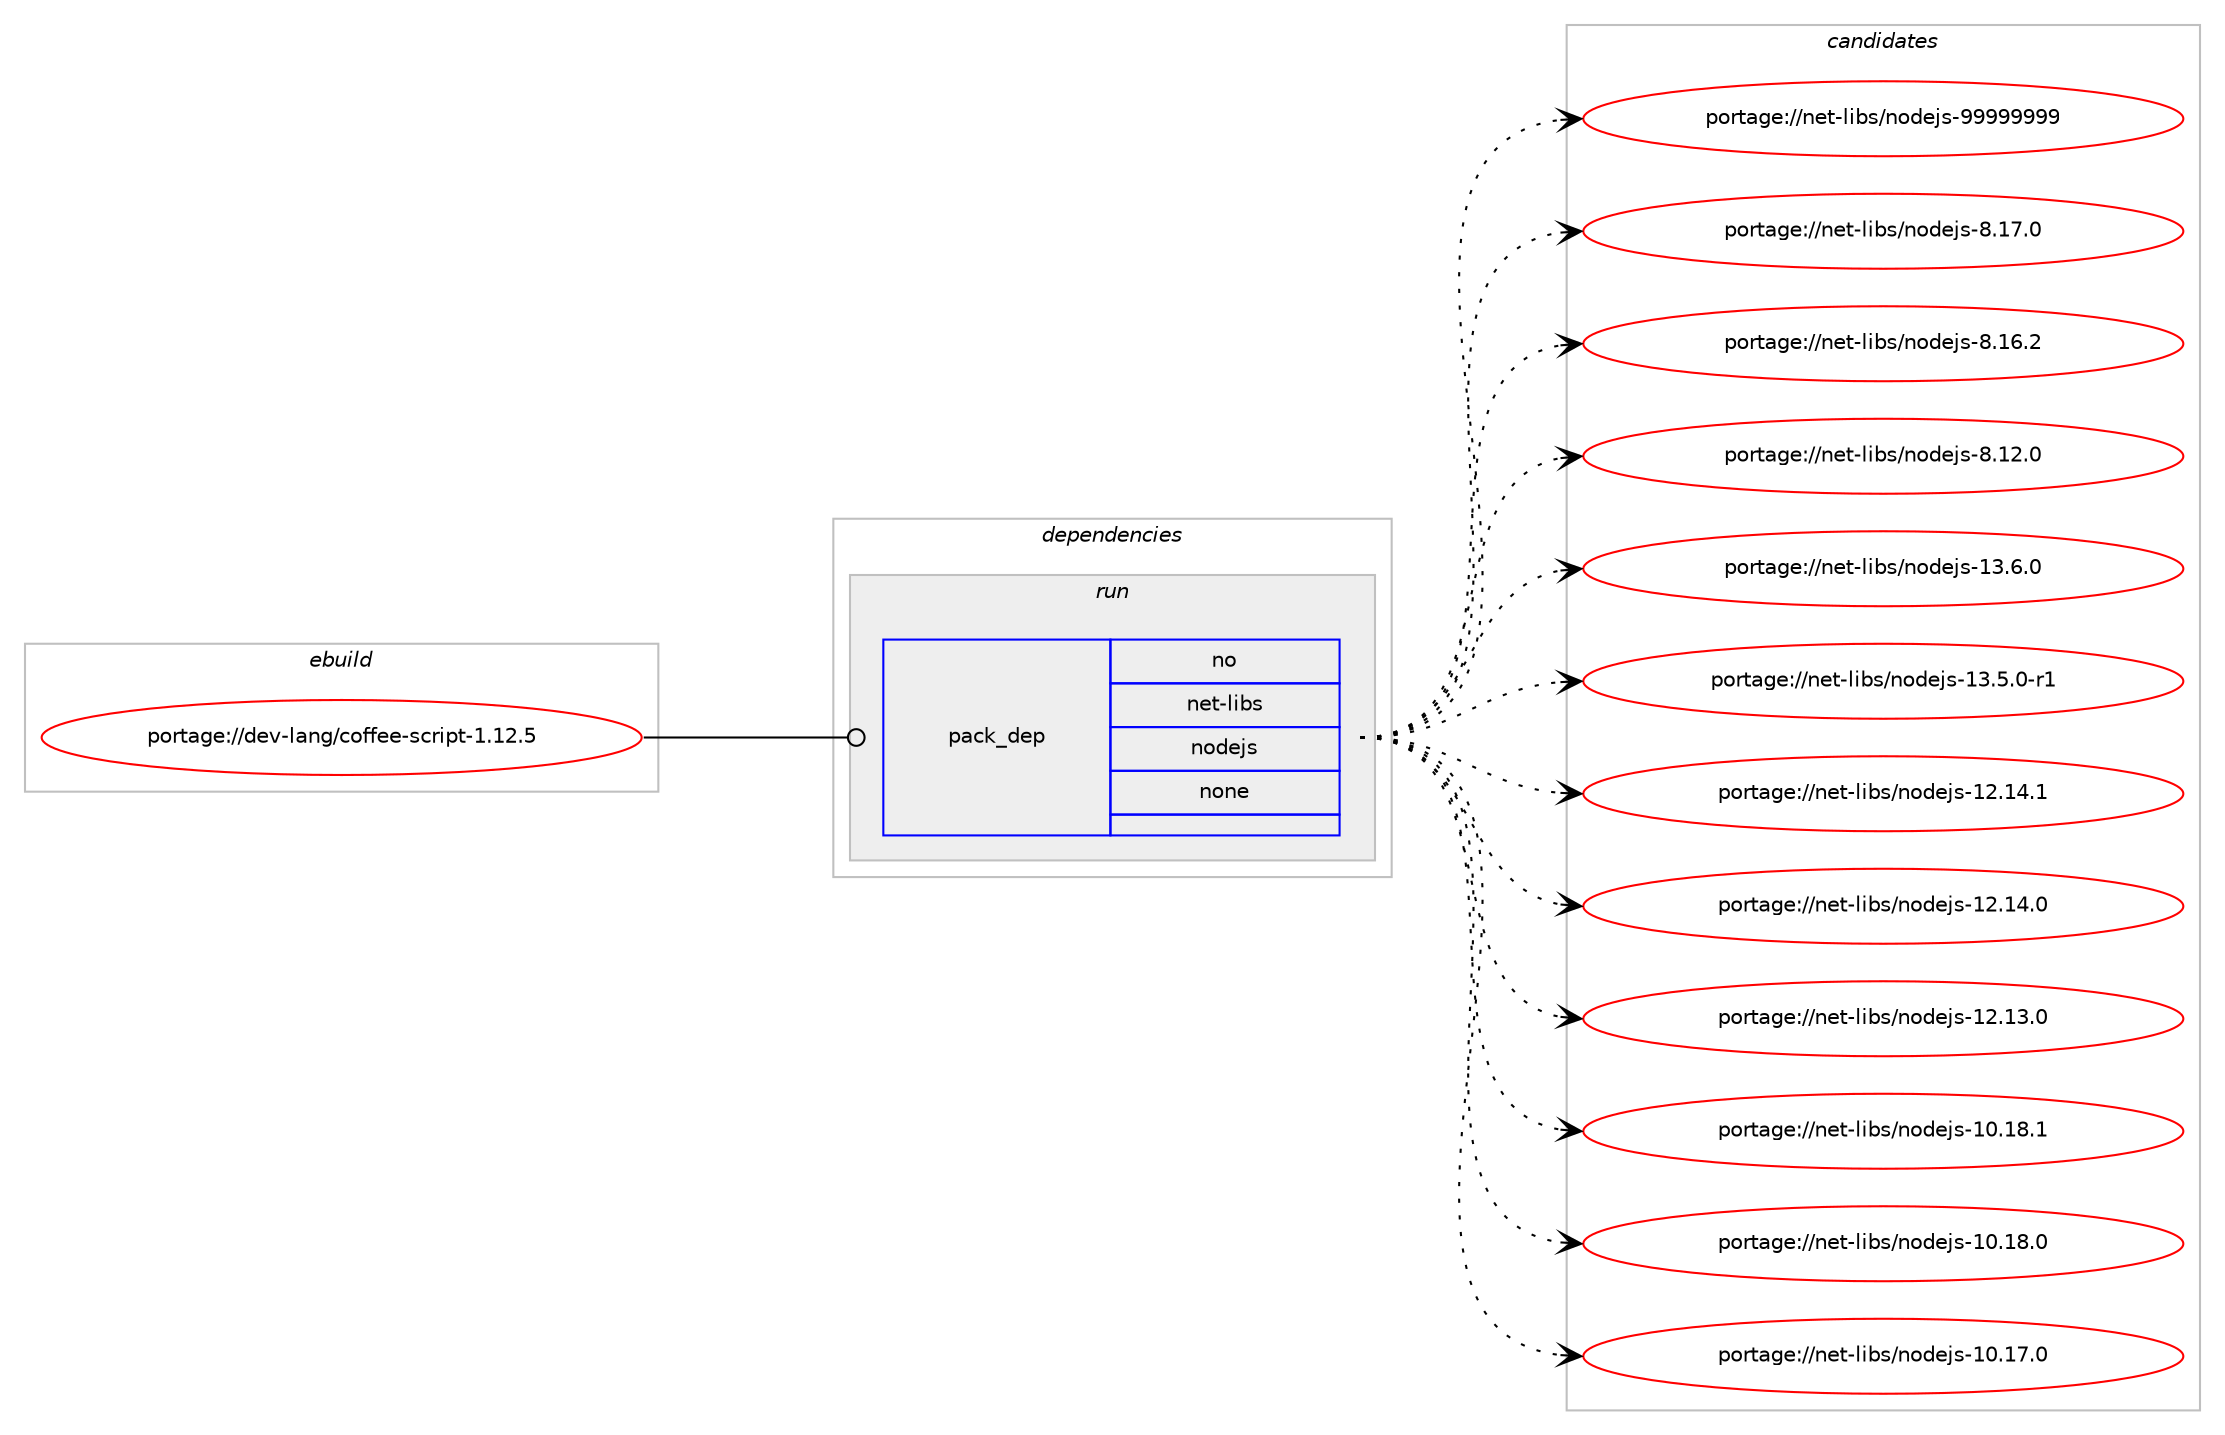 digraph prolog {

# *************
# Graph options
# *************

newrank=true;
concentrate=true;
compound=true;
graph [rankdir=LR,fontname=Helvetica,fontsize=10,ranksep=1.5];#, ranksep=2.5, nodesep=0.2];
edge  [arrowhead=vee];
node  [fontname=Helvetica,fontsize=10];

# **********
# The ebuild
# **********

subgraph cluster_leftcol {
color=gray;
rank=same;
label=<<i>ebuild</i>>;
id [label="portage://dev-lang/coffee-script-1.12.5", color=red, width=4, href="../dev-lang/coffee-script-1.12.5.svg"];
}

# ****************
# The dependencies
# ****************

subgraph cluster_midcol {
color=gray;
label=<<i>dependencies</i>>;
subgraph cluster_compile {
fillcolor="#eeeeee";
style=filled;
label=<<i>compile</i>>;
}
subgraph cluster_compileandrun {
fillcolor="#eeeeee";
style=filled;
label=<<i>compile and run</i>>;
}
subgraph cluster_run {
fillcolor="#eeeeee";
style=filled;
label=<<i>run</i>>;
subgraph pack389989 {
dependency524500 [label=<<TABLE BORDER="0" CELLBORDER="1" CELLSPACING="0" CELLPADDING="4" WIDTH="220"><TR><TD ROWSPAN="6" CELLPADDING="30">pack_dep</TD></TR><TR><TD WIDTH="110">no</TD></TR><TR><TD>net-libs</TD></TR><TR><TD>nodejs</TD></TR><TR><TD>none</TD></TR><TR><TD></TD></TR></TABLE>>, shape=none, color=blue];
}
id:e -> dependency524500:w [weight=20,style="solid",arrowhead="odot"];
}
}

# **************
# The candidates
# **************

subgraph cluster_choices {
rank=same;
color=gray;
label=<<i>candidates</i>>;

subgraph choice389989 {
color=black;
nodesep=1;
choice110101116451081059811547110111100101106115455757575757575757 [label="portage://net-libs/nodejs-99999999", color=red, width=4,href="../net-libs/nodejs-99999999.svg"];
choice11010111645108105981154711011110010110611545564649554648 [label="portage://net-libs/nodejs-8.17.0", color=red, width=4,href="../net-libs/nodejs-8.17.0.svg"];
choice11010111645108105981154711011110010110611545564649544650 [label="portage://net-libs/nodejs-8.16.2", color=red, width=4,href="../net-libs/nodejs-8.16.2.svg"];
choice11010111645108105981154711011110010110611545564649504648 [label="portage://net-libs/nodejs-8.12.0", color=red, width=4,href="../net-libs/nodejs-8.12.0.svg"];
choice11010111645108105981154711011110010110611545495146544648 [label="portage://net-libs/nodejs-13.6.0", color=red, width=4,href="../net-libs/nodejs-13.6.0.svg"];
choice110101116451081059811547110111100101106115454951465346484511449 [label="portage://net-libs/nodejs-13.5.0-r1", color=red, width=4,href="../net-libs/nodejs-13.5.0-r1.svg"];
choice1101011164510810598115471101111001011061154549504649524649 [label="portage://net-libs/nodejs-12.14.1", color=red, width=4,href="../net-libs/nodejs-12.14.1.svg"];
choice1101011164510810598115471101111001011061154549504649524648 [label="portage://net-libs/nodejs-12.14.0", color=red, width=4,href="../net-libs/nodejs-12.14.0.svg"];
choice1101011164510810598115471101111001011061154549504649514648 [label="portage://net-libs/nodejs-12.13.0", color=red, width=4,href="../net-libs/nodejs-12.13.0.svg"];
choice1101011164510810598115471101111001011061154549484649564649 [label="portage://net-libs/nodejs-10.18.1", color=red, width=4,href="../net-libs/nodejs-10.18.1.svg"];
choice1101011164510810598115471101111001011061154549484649564648 [label="portage://net-libs/nodejs-10.18.0", color=red, width=4,href="../net-libs/nodejs-10.18.0.svg"];
choice1101011164510810598115471101111001011061154549484649554648 [label="portage://net-libs/nodejs-10.17.0", color=red, width=4,href="../net-libs/nodejs-10.17.0.svg"];
dependency524500:e -> choice110101116451081059811547110111100101106115455757575757575757:w [style=dotted,weight="100"];
dependency524500:e -> choice11010111645108105981154711011110010110611545564649554648:w [style=dotted,weight="100"];
dependency524500:e -> choice11010111645108105981154711011110010110611545564649544650:w [style=dotted,weight="100"];
dependency524500:e -> choice11010111645108105981154711011110010110611545564649504648:w [style=dotted,weight="100"];
dependency524500:e -> choice11010111645108105981154711011110010110611545495146544648:w [style=dotted,weight="100"];
dependency524500:e -> choice110101116451081059811547110111100101106115454951465346484511449:w [style=dotted,weight="100"];
dependency524500:e -> choice1101011164510810598115471101111001011061154549504649524649:w [style=dotted,weight="100"];
dependency524500:e -> choice1101011164510810598115471101111001011061154549504649524648:w [style=dotted,weight="100"];
dependency524500:e -> choice1101011164510810598115471101111001011061154549504649514648:w [style=dotted,weight="100"];
dependency524500:e -> choice1101011164510810598115471101111001011061154549484649564649:w [style=dotted,weight="100"];
dependency524500:e -> choice1101011164510810598115471101111001011061154549484649564648:w [style=dotted,weight="100"];
dependency524500:e -> choice1101011164510810598115471101111001011061154549484649554648:w [style=dotted,weight="100"];
}
}

}
